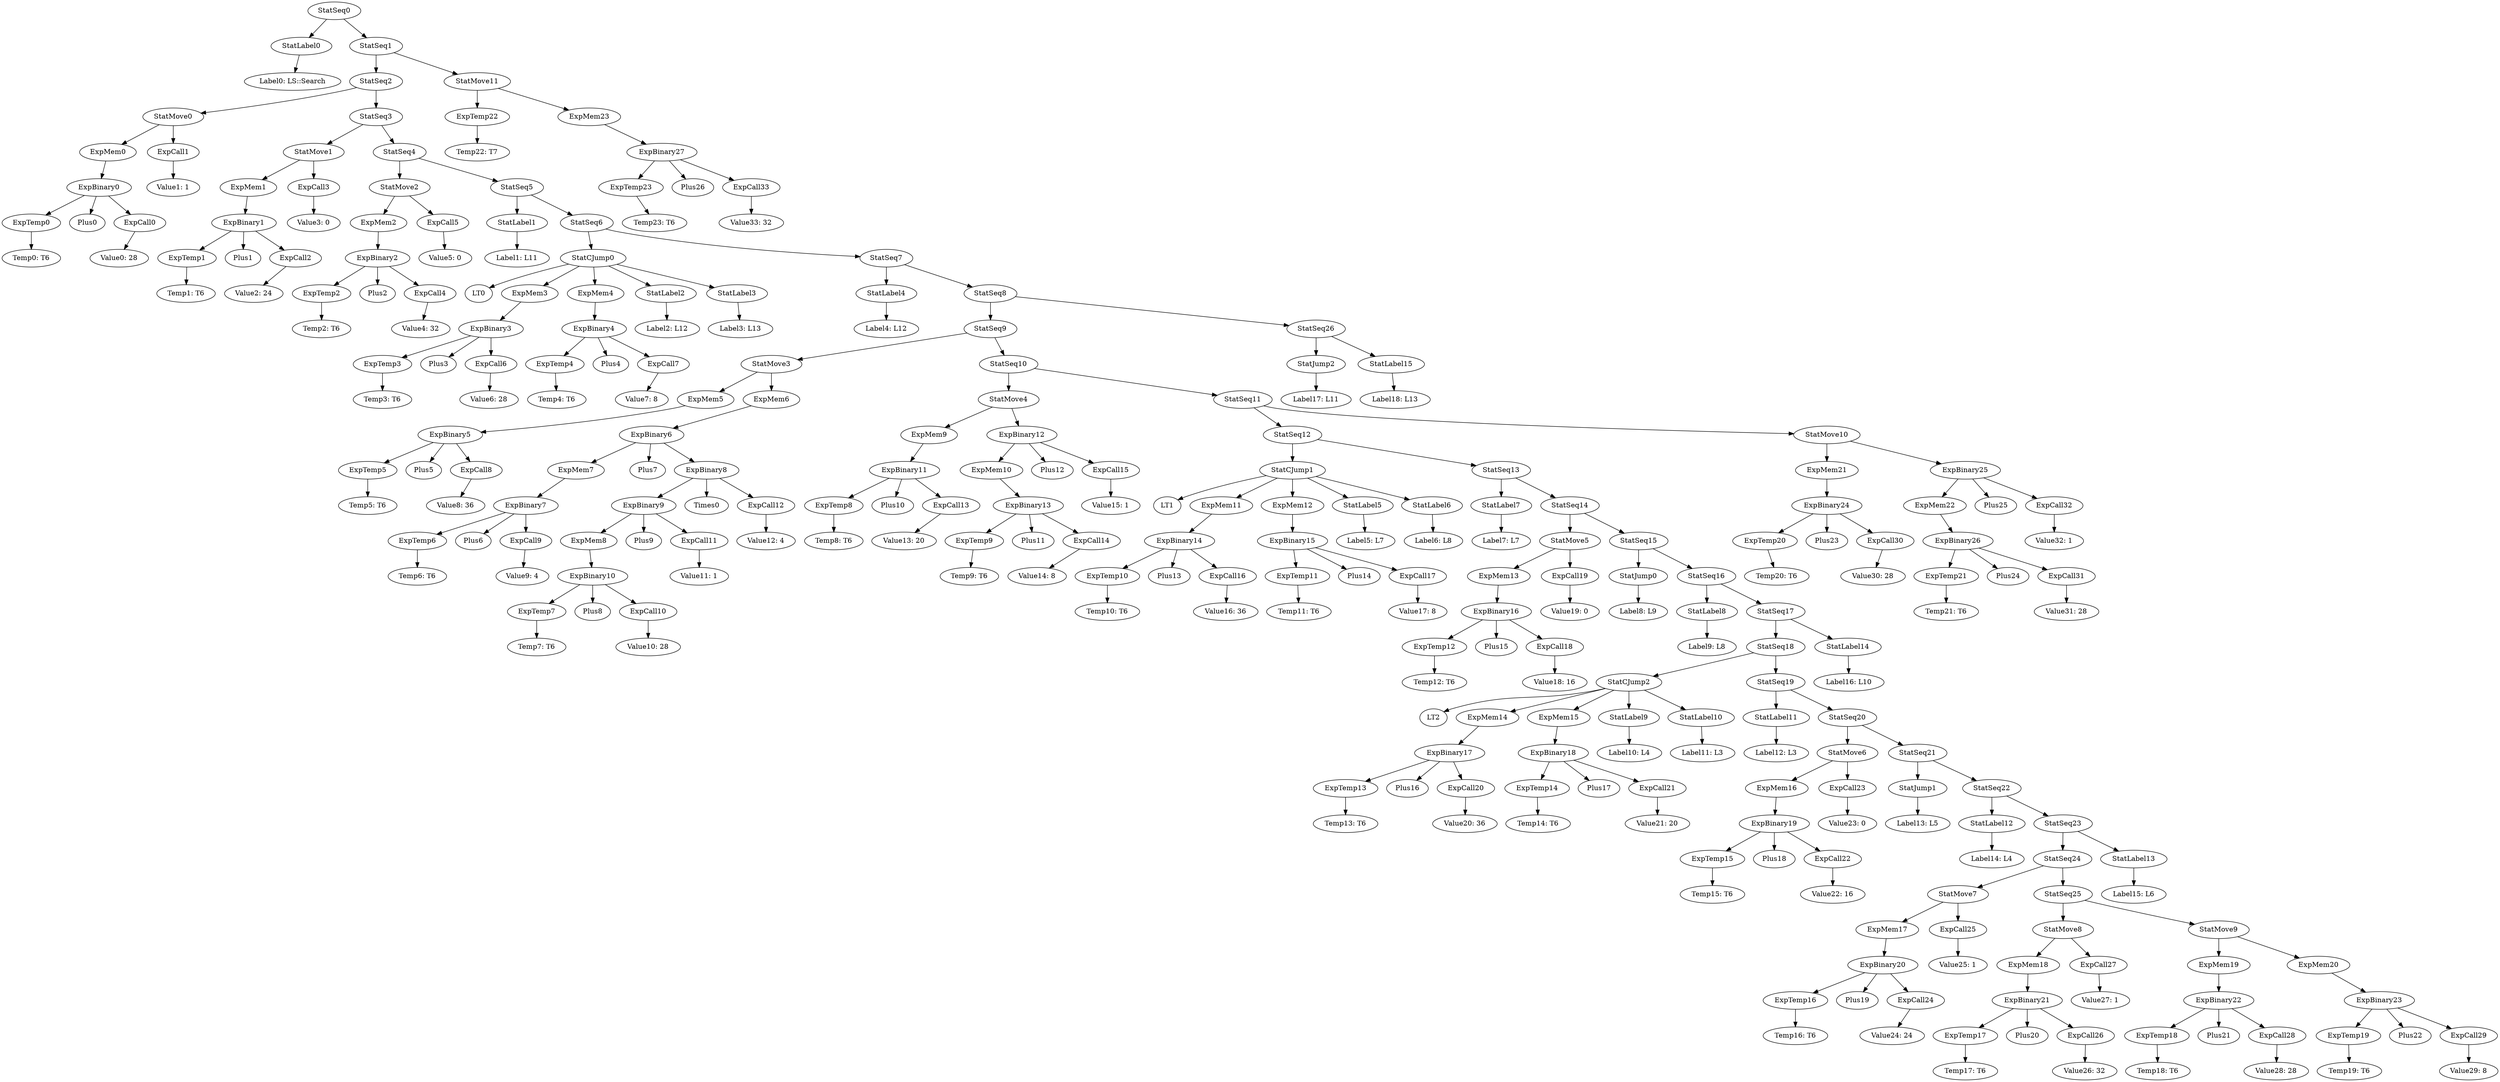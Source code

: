 digraph {
	ordering = out;
	ExpMem23 -> ExpBinary27;
	ExpCall33 -> "Value33: 32";
	ExpBinary27 -> ExpTemp23;
	ExpBinary27 -> Plus26;
	ExpBinary27 -> ExpCall33;
	ExpTemp22 -> "Temp22: T7";
	StatLabel15 -> "Label18: L13";
	StatSeq8 -> StatSeq9;
	StatSeq8 -> StatSeq26;
	ExpCall32 -> "Value32: 1";
	ExpBinary25 -> ExpMem22;
	ExpBinary25 -> Plus25;
	ExpBinary25 -> ExpCall32;
	ExpMem22 -> ExpBinary26;
	ExpCall31 -> "Value31: 28";
	ExpBinary26 -> ExpTemp21;
	ExpBinary26 -> Plus24;
	ExpBinary26 -> ExpCall31;
	ExpTemp21 -> "Temp21: T6";
	StatMove10 -> ExpMem21;
	StatMove10 -> ExpBinary25;
	ExpCall30 -> "Value30: 28";
	ExpBinary24 -> ExpTemp20;
	ExpBinary24 -> Plus23;
	ExpBinary24 -> ExpCall30;
	ExpTemp20 -> "Temp20: T6";
	StatLabel14 -> "Label16: L10";
	StatLabel13 -> "Label15: L6";
	ExpMem20 -> ExpBinary23;
	StatMove9 -> ExpMem19;
	StatMove9 -> ExpMem20;
	ExpCall28 -> "Value28: 28";
	StatSeq25 -> StatMove8;
	StatSeq25 -> StatMove9;
	ExpMem18 -> ExpBinary21;
	StatSeq24 -> StatMove7;
	StatSeq24 -> StatSeq25;
	StatMove7 -> ExpMem17;
	StatMove7 -> ExpCall25;
	ExpMem17 -> ExpBinary20;
	ExpCall24 -> "Value24: 24";
	ExpBinary20 -> ExpTemp16;
	ExpBinary20 -> Plus19;
	ExpBinary20 -> ExpCall24;
	StatSeq22 -> StatLabel12;
	StatSeq22 -> StatSeq23;
	StatLabel12 -> "Label14: L4";
	StatSeq21 -> StatJump1;
	StatSeq21 -> StatSeq22;
	StatSeq11 -> StatSeq12;
	StatSeq11 -> StatMove10;
	StatSeq20 -> StatMove6;
	StatSeq20 -> StatSeq21;
	ExpCall23 -> "Value23: 0";
	StatSeq26 -> StatJump2;
	StatSeq26 -> StatLabel15;
	ExpMem19 -> ExpBinary22;
	StatMove6 -> ExpMem16;
	StatMove6 -> ExpCall23;
	ExpBinary19 -> ExpTemp15;
	ExpBinary19 -> Plus18;
	ExpBinary19 -> ExpCall22;
	ExpTemp15 -> "Temp15: T6";
	StatSeq19 -> StatLabel11;
	StatSeq19 -> StatSeq20;
	StatSeq18 -> StatCJump2;
	StatSeq18 -> StatSeq19;
	StatJump2 -> "Label17: L11";
	StatLabel10 -> "Label11: L3";
	StatLabel9 -> "Label10: L4";
	ExpCall21 -> "Value21: 20";
	ExpBinary18 -> ExpTemp14;
	ExpBinary18 -> Plus17;
	ExpBinary18 -> ExpCall21;
	ExpTemp14 -> "Temp14: T6";
	ExpMem14 -> ExpBinary17;
	ExpCall20 -> "Value20: 36";
	ExpTemp13 -> "Temp13: T6";
	ExpTemp16 -> "Temp16: T6";
	StatCJump2 -> LT2;
	StatCJump2 -> ExpMem14;
	StatCJump2 -> ExpMem15;
	StatCJump2 -> StatLabel9;
	StatCJump2 -> StatLabel10;
	ExpTemp6 -> "Temp6: T6";
	ExpBinary5 -> ExpTemp5;
	ExpBinary5 -> Plus5;
	ExpBinary5 -> ExpCall8;
	StatMove3 -> ExpMem5;
	StatMove3 -> ExpMem6;
	ExpMem3 -> ExpBinary3;
	StatMove8 -> ExpMem18;
	StatMove8 -> ExpCall27;
	StatLabel7 -> "Label7: L7";
	StatSeq6 -> StatCJump0;
	StatSeq6 -> StatSeq7;
	StatLabel8 -> "Label9: L8";
	ExpTemp3 -> "Temp3: T6";
	ExpCall27 -> "Value27: 1";
	StatSeq2 -> StatMove0;
	StatSeq2 -> StatSeq3;
	ExpMem0 -> ExpBinary0;
	ExpCall18 -> "Value18: 16";
	ExpCall8 -> "Value8: 36";
	ExpBinary1 -> ExpTemp1;
	ExpBinary1 -> Plus1;
	ExpBinary1 -> ExpCall2;
	ExpBinary2 -> ExpTemp2;
	ExpBinary2 -> Plus2;
	ExpBinary2 -> ExpCall4;
	StatSeq17 -> StatSeq18;
	StatSeq17 -> StatLabel14;
	ExpTemp19 -> "Temp19: T6";
	ExpBinary22 -> ExpTemp18;
	ExpBinary22 -> Plus21;
	ExpBinary22 -> ExpCall28;
	StatLabel0 -> "Label0: LS::Search";
	ExpMem5 -> ExpBinary5;
	ExpBinary12 -> ExpMem10;
	ExpBinary12 -> Plus12;
	ExpBinary12 -> ExpCall15;
	ExpMem15 -> ExpBinary18;
	ExpTemp8 -> "Temp8: T6";
	ExpCall13 -> "Value13: 20";
	ExpBinary17 -> ExpTemp13;
	ExpBinary17 -> Plus16;
	ExpBinary17 -> ExpCall20;
	ExpTemp5 -> "Temp5: T6";
	ExpTemp4 -> "Temp4: T6";
	StatLabel5 -> "Label5: L7";
	ExpBinary4 -> ExpTemp4;
	ExpBinary4 -> Plus4;
	ExpBinary4 -> ExpCall7;
	ExpTemp1 -> "Temp1: T6";
	ExpMem21 -> ExpBinary24;
	StatSeq0 -> StatLabel0;
	StatSeq0 -> StatSeq1;
	ExpTemp11 -> "Temp11: T6";
	ExpTemp0 -> "Temp0: T6";
	ExpTemp7 -> "Temp7: T6";
	StatLabel1 -> "Label1: L11";
	StatJump1 -> "Label13: L5";
	StatSeq4 -> StatMove2;
	StatSeq4 -> StatSeq5;
	ExpCall0 -> "Value0: 28";
	StatSeq9 -> StatMove3;
	StatSeq9 -> StatSeq10;
	StatSeq1 -> StatSeq2;
	StatSeq1 -> StatMove11;
	ExpMem2 -> ExpBinary2;
	ExpCall1 -> "Value1: 1";
	StatJump0 -> "Label8: L9";
	StatMove0 -> ExpMem0;
	StatMove0 -> ExpCall1;
	StatSeq3 -> StatMove1;
	StatSeq3 -> StatSeq4;
	StatLabel3 -> "Label3: L13";
	ExpBinary3 -> ExpTemp3;
	ExpBinary3 -> Plus3;
	ExpBinary3 -> ExpCall6;
	ExpMem7 -> ExpBinary7;
	StatSeq15 -> StatJump0;
	StatSeq15 -> StatSeq16;
	ExpBinary11 -> ExpTemp8;
	ExpBinary11 -> Plus10;
	ExpBinary11 -> ExpCall13;
	ExpMem4 -> ExpBinary4;
	ExpBinary0 -> ExpTemp0;
	ExpBinary0 -> Plus0;
	ExpBinary0 -> ExpCall0;
	ExpMem1 -> ExpBinary1;
	StatCJump0 -> LT0;
	StatCJump0 -> ExpMem3;
	StatCJump0 -> ExpMem4;
	StatCJump0 -> StatLabel2;
	StatCJump0 -> StatLabel3;
	StatMove1 -> ExpMem1;
	StatMove1 -> ExpCall3;
	ExpTemp23 -> "Temp23: T6";
	ExpTemp17 -> "Temp17: T6";
	ExpMem9 -> ExpBinary11;
	StatSeq13 -> StatLabel7;
	StatSeq13 -> StatSeq14;
	ExpMem13 -> ExpBinary16;
	StatLabel11 -> "Label12: L3";
	ExpTemp2 -> "Temp2: T6";
	ExpBinary21 -> ExpTemp17;
	ExpBinary21 -> Plus20;
	ExpBinary21 -> ExpCall26;
	ExpCall5 -> "Value5: 0";
	ExpCall9 -> "Value9: 4";
	ExpMem16 -> ExpBinary19;
	ExpBinary6 -> ExpMem7;
	ExpBinary6 -> Plus7;
	ExpBinary6 -> ExpBinary8;
	ExpBinary10 -> ExpTemp7;
	ExpBinary10 -> Plus8;
	ExpBinary10 -> ExpCall10;
	ExpCall10 -> "Value10: 28";
	ExpMem8 -> ExpBinary10;
	ExpBinary7 -> ExpTemp6;
	ExpBinary7 -> Plus6;
	ExpBinary7 -> ExpCall9;
	ExpBinary9 -> ExpMem8;
	ExpBinary9 -> Plus9;
	ExpBinary9 -> ExpCall11;
	ExpCall4 -> "Value4: 32";
	ExpTemp9 -> "Temp9: T6";
	ExpCall11 -> "Value11: 1";
	ExpMem12 -> ExpBinary15;
	ExpBinary8 -> ExpBinary9;
	ExpBinary8 -> Times0;
	ExpBinary8 -> ExpCall12;
	ExpBinary23 -> ExpTemp19;
	ExpBinary23 -> Plus22;
	ExpBinary23 -> ExpCall29;
	StatMove2 -> ExpMem2;
	StatMove2 -> ExpCall5;
	ExpBinary13 -> ExpTemp9;
	ExpBinary13 -> Plus11;
	ExpBinary13 -> ExpCall14;
	ExpCall29 -> "Value29: 8";
	ExpMem6 -> ExpBinary6;
	ExpTemp18 -> "Temp18: T6";
	ExpCall25 -> "Value25: 1";
	ExpCall14 -> "Value14: 8";
	ExpCall26 -> "Value26: 32";
	ExpBinary16 -> ExpTemp12;
	ExpBinary16 -> Plus15;
	ExpBinary16 -> ExpCall18;
	ExpCall15 -> "Value15: 1";
	StatSeq10 -> StatMove4;
	StatSeq10 -> StatSeq11;
	StatSeq14 -> StatMove5;
	StatSeq14 -> StatSeq15;
	ExpCall22 -> "Value22: 16";
	ExpCall3 -> "Value3: 0";
	StatCJump1 -> LT1;
	StatCJump1 -> ExpMem11;
	StatCJump1 -> ExpMem12;
	StatCJump1 -> StatLabel5;
	StatCJump1 -> StatLabel6;
	ExpCall6 -> "Value6: 28";
	ExpMem10 -> ExpBinary13;
	ExpTemp10 -> "Temp10: T6";
	StatSeq5 -> StatLabel1;
	StatSeq5 -> StatSeq6;
	ExpBinary14 -> ExpTemp10;
	ExpBinary14 -> Plus13;
	ExpBinary14 -> ExpCall16;
	StatSeq23 -> StatSeq24;
	StatSeq23 -> StatLabel13;
	StatLabel4 -> "Label4: L12";
	ExpCall16 -> "Value16: 36";
	StatMove11 -> ExpTemp22;
	StatMove11 -> ExpMem23;
	ExpMem11 -> ExpBinary14;
	ExpCall7 -> "Value7: 8";
	ExpCall19 -> "Value19: 0";
	ExpCall2 -> "Value2: 24";
	ExpBinary15 -> ExpTemp11;
	ExpBinary15 -> Plus14;
	ExpBinary15 -> ExpCall17;
	ExpCall17 -> "Value17: 8";
	ExpTemp12 -> "Temp12: T6";
	StatLabel6 -> "Label6: L8";
	StatSeq12 -> StatCJump1;
	StatSeq12 -> StatSeq13;
	StatLabel2 -> "Label2: L12";
	ExpCall12 -> "Value12: 4";
	StatMove4 -> ExpMem9;
	StatMove4 -> ExpBinary12;
	StatMove5 -> ExpMem13;
	StatMove5 -> ExpCall19;
	StatSeq7 -> StatLabel4;
	StatSeq7 -> StatSeq8;
	StatSeq16 -> StatLabel8;
	StatSeq16 -> StatSeq17;
}

